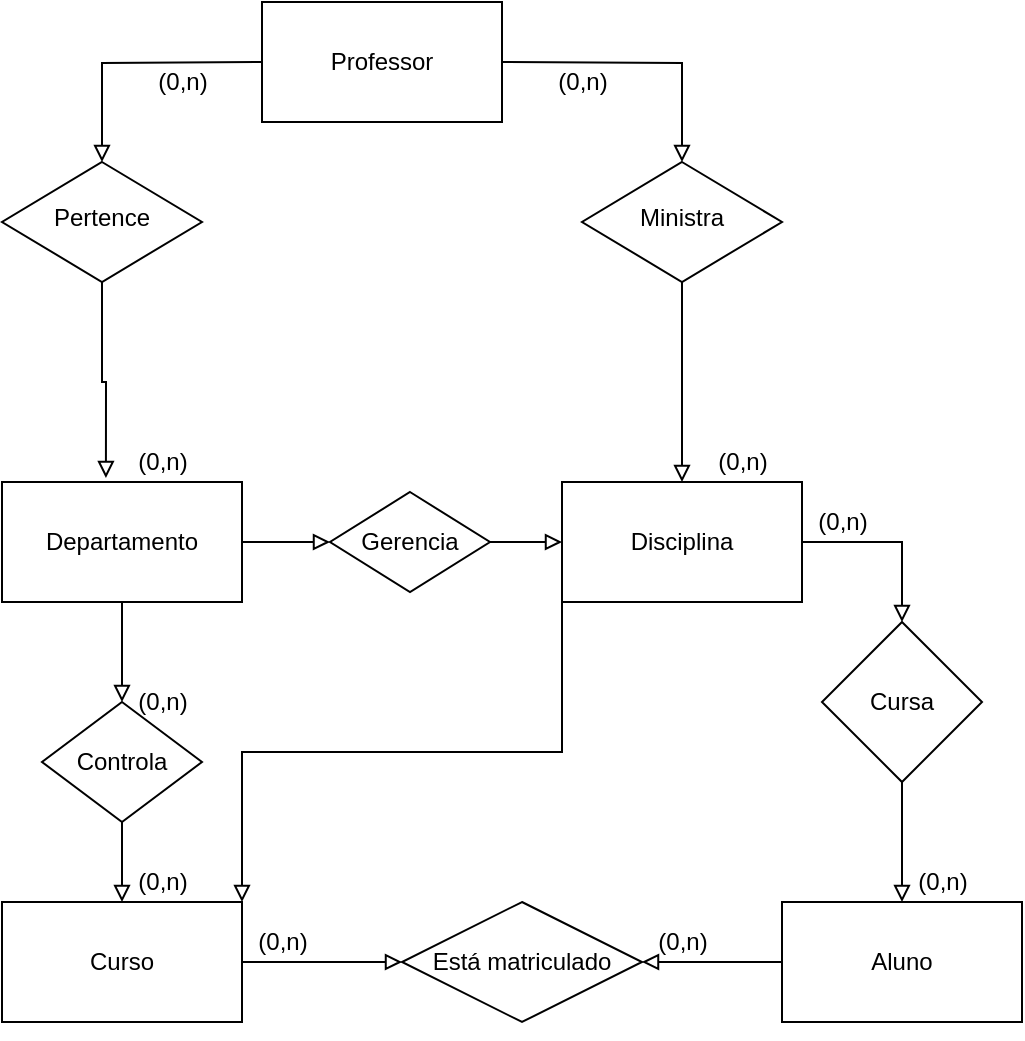 <mxfile version="16.5.1" type="github">
  <diagram id="C5RBs43oDa-KdzZeNtuy" name="Page-1">
    <mxGraphModel dx="1145" dy="482" grid="1" gridSize="10" guides="1" tooltips="1" connect="1" arrows="1" fold="1" page="1" pageScale="1" pageWidth="827" pageHeight="1169" math="0" shadow="0">
      <root>
        <mxCell id="WIyWlLk6GJQsqaUBKTNV-0" />
        <mxCell id="WIyWlLk6GJQsqaUBKTNV-1" parent="WIyWlLk6GJQsqaUBKTNV-0" />
        <mxCell id="QFedMFU5dH0RGJGTv783-3" style="edgeStyle=orthogonalEdgeStyle;rounded=0;orthogonalLoop=1;jettySize=auto;html=1;exitX=1;exitY=0.5;exitDx=0;exitDy=0;entryX=0.5;entryY=0;entryDx=0;entryDy=0;endArrow=block;endFill=0;" edge="1" parent="WIyWlLk6GJQsqaUBKTNV-1" target="WIyWlLk6GJQsqaUBKTNV-10">
          <mxGeometry relative="1" as="geometry">
            <mxPoint x="460" y="50" as="sourcePoint" />
          </mxGeometry>
        </mxCell>
        <mxCell id="QFedMFU5dH0RGJGTv783-5" style="edgeStyle=orthogonalEdgeStyle;rounded=0;orthogonalLoop=1;jettySize=auto;html=1;exitX=0;exitY=0.5;exitDx=0;exitDy=0;entryX=0.5;entryY=0;entryDx=0;entryDy=0;endArrow=block;endFill=0;" edge="1" parent="WIyWlLk6GJQsqaUBKTNV-1" target="WIyWlLk6GJQsqaUBKTNV-6">
          <mxGeometry relative="1" as="geometry">
            <mxPoint x="340" y="50" as="sourcePoint" />
          </mxGeometry>
        </mxCell>
        <mxCell id="QFedMFU5dH0RGJGTv783-6" style="edgeStyle=orthogonalEdgeStyle;rounded=0;orthogonalLoop=1;jettySize=auto;html=1;exitX=0.5;exitY=1;exitDx=0;exitDy=0;endArrow=block;endFill=0;entryX=0.433;entryY=-0.033;entryDx=0;entryDy=0;entryPerimeter=0;" edge="1" parent="WIyWlLk6GJQsqaUBKTNV-1" source="WIyWlLk6GJQsqaUBKTNV-6" target="QFedMFU5dH0RGJGTv783-12">
          <mxGeometry relative="1" as="geometry">
            <mxPoint x="260" y="230" as="targetPoint" />
          </mxGeometry>
        </mxCell>
        <mxCell id="WIyWlLk6GJQsqaUBKTNV-6" value="Pertence" style="rhombus;whiteSpace=wrap;html=1;shadow=0;fontFamily=Helvetica;fontSize=12;align=center;strokeWidth=1;spacing=6;spacingTop=-4;" parent="WIyWlLk6GJQsqaUBKTNV-1" vertex="1">
          <mxGeometry x="210" y="100" width="100" height="60" as="geometry" />
        </mxCell>
        <mxCell id="QFedMFU5dH0RGJGTv783-1" style="edgeStyle=orthogonalEdgeStyle;rounded=0;orthogonalLoop=1;jettySize=auto;html=1;endArrow=block;endFill=0;entryX=0.5;entryY=0;entryDx=0;entryDy=0;" edge="1" parent="WIyWlLk6GJQsqaUBKTNV-1" source="WIyWlLk6GJQsqaUBKTNV-10" target="QFedMFU5dH0RGJGTv783-13">
          <mxGeometry relative="1" as="geometry">
            <mxPoint x="550" y="230" as="targetPoint" />
          </mxGeometry>
        </mxCell>
        <mxCell id="WIyWlLk6GJQsqaUBKTNV-10" value="Ministra" style="rhombus;whiteSpace=wrap;html=1;shadow=0;fontFamily=Helvetica;fontSize=12;align=center;strokeWidth=1;spacing=6;spacingTop=-4;" parent="WIyWlLk6GJQsqaUBKTNV-1" vertex="1">
          <mxGeometry x="500" y="100" width="100" height="60" as="geometry" />
        </mxCell>
        <mxCell id="QFedMFU5dH0RGJGTv783-7" value="(0,n)" style="text;html=1;align=center;verticalAlign=middle;resizable=0;points=[];autosize=1;strokeColor=none;fillColor=none;" vertex="1" parent="WIyWlLk6GJQsqaUBKTNV-1">
          <mxGeometry x="280" y="50" width="40" height="20" as="geometry" />
        </mxCell>
        <mxCell id="QFedMFU5dH0RGJGTv783-8" value="(0,n)" style="text;html=1;align=center;verticalAlign=middle;resizable=0;points=[];autosize=1;strokeColor=none;fillColor=none;" vertex="1" parent="WIyWlLk6GJQsqaUBKTNV-1">
          <mxGeometry x="480" y="50" width="40" height="20" as="geometry" />
        </mxCell>
        <mxCell id="QFedMFU5dH0RGJGTv783-9" value="(0,n)" style="text;html=1;align=center;verticalAlign=middle;resizable=0;points=[];autosize=1;strokeColor=none;fillColor=none;" vertex="1" parent="WIyWlLk6GJQsqaUBKTNV-1">
          <mxGeometry x="270" y="240" width="40" height="20" as="geometry" />
        </mxCell>
        <mxCell id="QFedMFU5dH0RGJGTv783-10" value="(0,n)" style="text;html=1;align=center;verticalAlign=middle;resizable=0;points=[];autosize=1;strokeColor=none;fillColor=none;" vertex="1" parent="WIyWlLk6GJQsqaUBKTNV-1">
          <mxGeometry x="560" y="240" width="40" height="20" as="geometry" />
        </mxCell>
        <mxCell id="QFedMFU5dH0RGJGTv783-11" value="Professor" style="rounded=0;whiteSpace=wrap;html=1;" vertex="1" parent="WIyWlLk6GJQsqaUBKTNV-1">
          <mxGeometry x="340" y="20" width="120" height="60" as="geometry" />
        </mxCell>
        <mxCell id="QFedMFU5dH0RGJGTv783-18" style="edgeStyle=orthogonalEdgeStyle;rounded=0;orthogonalLoop=1;jettySize=auto;html=1;exitX=0.5;exitY=1;exitDx=0;exitDy=0;entryX=0.5;entryY=0;entryDx=0;entryDy=0;endArrow=block;endFill=0;" edge="1" parent="WIyWlLk6GJQsqaUBKTNV-1" source="QFedMFU5dH0RGJGTv783-12" target="QFedMFU5dH0RGJGTv783-17">
          <mxGeometry relative="1" as="geometry" />
        </mxCell>
        <mxCell id="QFedMFU5dH0RGJGTv783-37" style="edgeStyle=orthogonalEdgeStyle;rounded=0;orthogonalLoop=1;jettySize=auto;html=1;exitX=1;exitY=0.5;exitDx=0;exitDy=0;entryX=0;entryY=0.5;entryDx=0;entryDy=0;endArrow=block;endFill=0;" edge="1" parent="WIyWlLk6GJQsqaUBKTNV-1" source="QFedMFU5dH0RGJGTv783-12" target="QFedMFU5dH0RGJGTv783-14">
          <mxGeometry relative="1" as="geometry" />
        </mxCell>
        <mxCell id="QFedMFU5dH0RGJGTv783-12" value="Departamento" style="rounded=0;whiteSpace=wrap;html=1;" vertex="1" parent="WIyWlLk6GJQsqaUBKTNV-1">
          <mxGeometry x="210" y="260" width="120" height="60" as="geometry" />
        </mxCell>
        <mxCell id="QFedMFU5dH0RGJGTv783-32" style="edgeStyle=orthogonalEdgeStyle;rounded=0;orthogonalLoop=1;jettySize=auto;html=1;exitX=1;exitY=0.5;exitDx=0;exitDy=0;entryX=0.5;entryY=0;entryDx=0;entryDy=0;endArrow=block;endFill=0;" edge="1" parent="WIyWlLk6GJQsqaUBKTNV-1" source="QFedMFU5dH0RGJGTv783-13" target="QFedMFU5dH0RGJGTv783-31">
          <mxGeometry relative="1" as="geometry" />
        </mxCell>
        <mxCell id="QFedMFU5dH0RGJGTv783-40" style="edgeStyle=orthogonalEdgeStyle;rounded=0;orthogonalLoop=1;jettySize=auto;html=1;exitX=0;exitY=1;exitDx=0;exitDy=0;entryX=1;entryY=0;entryDx=0;entryDy=0;endArrow=block;endFill=0;" edge="1" parent="WIyWlLk6GJQsqaUBKTNV-1" source="QFedMFU5dH0RGJGTv783-13" target="QFedMFU5dH0RGJGTv783-19">
          <mxGeometry relative="1" as="geometry" />
        </mxCell>
        <mxCell id="QFedMFU5dH0RGJGTv783-13" value="Disciplina" style="rounded=0;whiteSpace=wrap;html=1;" vertex="1" parent="WIyWlLk6GJQsqaUBKTNV-1">
          <mxGeometry x="490" y="260" width="120" height="60" as="geometry" />
        </mxCell>
        <mxCell id="QFedMFU5dH0RGJGTv783-38" style="edgeStyle=orthogonalEdgeStyle;rounded=0;orthogonalLoop=1;jettySize=auto;html=1;exitX=1;exitY=0.5;exitDx=0;exitDy=0;entryX=0;entryY=0.5;entryDx=0;entryDy=0;endArrow=block;endFill=0;" edge="1" parent="WIyWlLk6GJQsqaUBKTNV-1" source="QFedMFU5dH0RGJGTv783-14" target="QFedMFU5dH0RGJGTv783-13">
          <mxGeometry relative="1" as="geometry" />
        </mxCell>
        <mxCell id="QFedMFU5dH0RGJGTv783-14" value="Gerencia" style="rhombus;whiteSpace=wrap;html=1;" vertex="1" parent="WIyWlLk6GJQsqaUBKTNV-1">
          <mxGeometry x="374" y="265" width="80" height="50" as="geometry" />
        </mxCell>
        <mxCell id="QFedMFU5dH0RGJGTv783-21" style="edgeStyle=orthogonalEdgeStyle;rounded=0;orthogonalLoop=1;jettySize=auto;html=1;exitX=0.5;exitY=1;exitDx=0;exitDy=0;entryX=0.5;entryY=0;entryDx=0;entryDy=0;endArrow=block;endFill=0;" edge="1" parent="WIyWlLk6GJQsqaUBKTNV-1" source="QFedMFU5dH0RGJGTv783-17" target="QFedMFU5dH0RGJGTv783-19">
          <mxGeometry relative="1" as="geometry" />
        </mxCell>
        <mxCell id="QFedMFU5dH0RGJGTv783-17" value="Controla" style="rhombus;whiteSpace=wrap;html=1;" vertex="1" parent="WIyWlLk6GJQsqaUBKTNV-1">
          <mxGeometry x="230" y="370" width="80" height="60" as="geometry" />
        </mxCell>
        <mxCell id="QFedMFU5dH0RGJGTv783-26" style="edgeStyle=orthogonalEdgeStyle;rounded=0;orthogonalLoop=1;jettySize=auto;html=1;exitX=1;exitY=0.5;exitDx=0;exitDy=0;entryX=0;entryY=0.5;entryDx=0;entryDy=0;endArrow=block;endFill=0;" edge="1" parent="WIyWlLk6GJQsqaUBKTNV-1" source="QFedMFU5dH0RGJGTv783-19" target="QFedMFU5dH0RGJGTv783-24">
          <mxGeometry relative="1" as="geometry" />
        </mxCell>
        <mxCell id="QFedMFU5dH0RGJGTv783-19" value="Curso" style="rounded=0;whiteSpace=wrap;html=1;" vertex="1" parent="WIyWlLk6GJQsqaUBKTNV-1">
          <mxGeometry x="210" y="470" width="120" height="60" as="geometry" />
        </mxCell>
        <mxCell id="QFedMFU5dH0RGJGTv783-22" value="(0,n)" style="text;html=1;align=center;verticalAlign=middle;resizable=0;points=[];autosize=1;strokeColor=none;fillColor=none;" vertex="1" parent="WIyWlLk6GJQsqaUBKTNV-1">
          <mxGeometry x="270" y="360" width="40" height="20" as="geometry" />
        </mxCell>
        <mxCell id="QFedMFU5dH0RGJGTv783-23" value="(0,n)" style="text;html=1;align=center;verticalAlign=middle;resizable=0;points=[];autosize=1;strokeColor=none;fillColor=none;" vertex="1" parent="WIyWlLk6GJQsqaUBKTNV-1">
          <mxGeometry x="270" y="450" width="40" height="20" as="geometry" />
        </mxCell>
        <mxCell id="QFedMFU5dH0RGJGTv783-24" value="Está matriculado" style="rhombus;whiteSpace=wrap;html=1;" vertex="1" parent="WIyWlLk6GJQsqaUBKTNV-1">
          <mxGeometry x="410" y="470" width="120" height="60" as="geometry" />
        </mxCell>
        <mxCell id="QFedMFU5dH0RGJGTv783-25" style="edgeStyle=orthogonalEdgeStyle;rounded=0;orthogonalLoop=1;jettySize=auto;html=1;exitX=0.5;exitY=1;exitDx=0;exitDy=0;endArrow=block;endFill=0;" edge="1" parent="WIyWlLk6GJQsqaUBKTNV-1" source="QFedMFU5dH0RGJGTv783-24" target="QFedMFU5dH0RGJGTv783-24">
          <mxGeometry relative="1" as="geometry" />
        </mxCell>
        <mxCell id="QFedMFU5dH0RGJGTv783-41" style="edgeStyle=orthogonalEdgeStyle;rounded=0;orthogonalLoop=1;jettySize=auto;html=1;exitX=0;exitY=0.5;exitDx=0;exitDy=0;endArrow=block;endFill=0;" edge="1" parent="WIyWlLk6GJQsqaUBKTNV-1" source="QFedMFU5dH0RGJGTv783-27" target="QFedMFU5dH0RGJGTv783-24">
          <mxGeometry relative="1" as="geometry" />
        </mxCell>
        <mxCell id="QFedMFU5dH0RGJGTv783-27" value="Aluno" style="rounded=0;whiteSpace=wrap;html=1;" vertex="1" parent="WIyWlLk6GJQsqaUBKTNV-1">
          <mxGeometry x="600" y="470" width="120" height="60" as="geometry" />
        </mxCell>
        <mxCell id="QFedMFU5dH0RGJGTv783-29" value="(0,n)" style="text;html=1;align=center;verticalAlign=middle;resizable=0;points=[];autosize=1;strokeColor=none;fillColor=none;" vertex="1" parent="WIyWlLk6GJQsqaUBKTNV-1">
          <mxGeometry x="330" y="480" width="40" height="20" as="geometry" />
        </mxCell>
        <mxCell id="QFedMFU5dH0RGJGTv783-30" value="(0,n)" style="text;html=1;align=center;verticalAlign=middle;resizable=0;points=[];autosize=1;strokeColor=none;fillColor=none;" vertex="1" parent="WIyWlLk6GJQsqaUBKTNV-1">
          <mxGeometry x="530" y="480" width="40" height="20" as="geometry" />
        </mxCell>
        <mxCell id="QFedMFU5dH0RGJGTv783-35" style="edgeStyle=orthogonalEdgeStyle;rounded=0;orthogonalLoop=1;jettySize=auto;html=1;exitX=0.5;exitY=1;exitDx=0;exitDy=0;entryX=0.5;entryY=0;entryDx=0;entryDy=0;endArrow=block;endFill=0;" edge="1" parent="WIyWlLk6GJQsqaUBKTNV-1" source="QFedMFU5dH0RGJGTv783-31" target="QFedMFU5dH0RGJGTv783-27">
          <mxGeometry relative="1" as="geometry" />
        </mxCell>
        <mxCell id="QFedMFU5dH0RGJGTv783-31" value="Cursa" style="rhombus;whiteSpace=wrap;html=1;" vertex="1" parent="WIyWlLk6GJQsqaUBKTNV-1">
          <mxGeometry x="620" y="330" width="80" height="80" as="geometry" />
        </mxCell>
        <mxCell id="QFedMFU5dH0RGJGTv783-33" value="(0,n)" style="text;html=1;align=center;verticalAlign=middle;resizable=0;points=[];autosize=1;strokeColor=none;fillColor=none;" vertex="1" parent="WIyWlLk6GJQsqaUBKTNV-1">
          <mxGeometry x="610" y="270" width="40" height="20" as="geometry" />
        </mxCell>
        <mxCell id="QFedMFU5dH0RGJGTv783-36" value="(0,n)" style="text;html=1;align=center;verticalAlign=middle;resizable=0;points=[];autosize=1;strokeColor=none;fillColor=none;" vertex="1" parent="WIyWlLk6GJQsqaUBKTNV-1">
          <mxGeometry x="660" y="450" width="40" height="20" as="geometry" />
        </mxCell>
      </root>
    </mxGraphModel>
  </diagram>
</mxfile>
